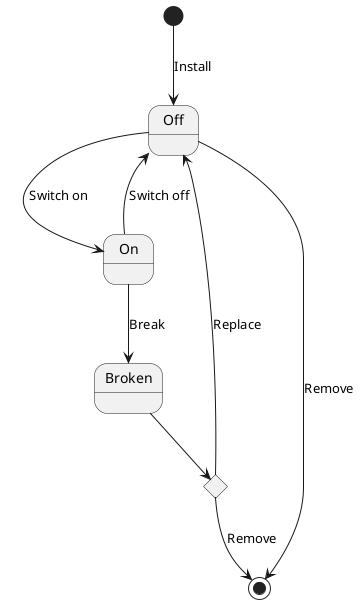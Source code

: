 @startuml

[*] --> Off: Install

state Broken
state On
state Off
state BrokenDecision <<choice>>

Off --> On: Switch on
On --> Off: Switch off
On --> Broken: Break
Broken --> BrokenDecision
BrokenDecision --> Off: Replace
BrokenDecision --> [*]: Remove
Off --> [*] : Remove

@enduml
